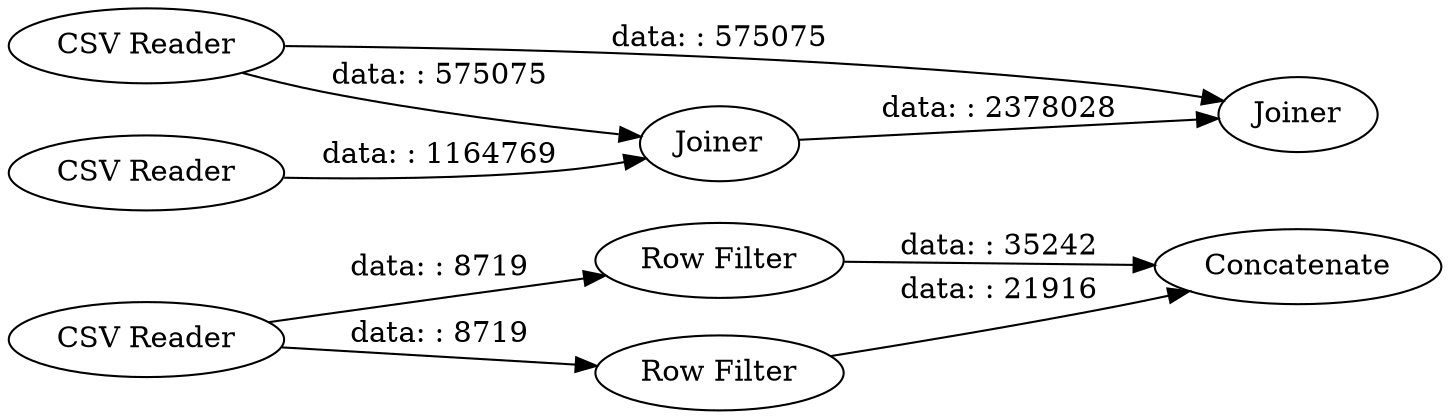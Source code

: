 digraph {
	"-300941911082952610_2" [label="CSV Reader"]
	"-300941911082952610_7" [label="Row Filter"]
	"-300941911082952610_9" [label=Concatenate]
	"-300941911082952610_5" [label=Joiner]
	"-300941911082952610_6" [label=Joiner]
	"-300941911082952610_4" [label="CSV Reader"]
	"-300941911082952610_8" [label="Row Filter"]
	"-300941911082952610_3" [label="CSV Reader"]
	"-300941911082952610_3" -> "-300941911082952610_6" [label="data: : 575075"]
	"-300941911082952610_4" -> "-300941911082952610_5" [label="data: : 1164769"]
	"-300941911082952610_3" -> "-300941911082952610_5" [label="data: : 575075"]
	"-300941911082952610_5" -> "-300941911082952610_6" [label="data: : 2378028"]
	"-300941911082952610_7" -> "-300941911082952610_9" [label="data: : 35242"]
	"-300941911082952610_2" -> "-300941911082952610_7" [label="data: : 8719"]
	"-300941911082952610_2" -> "-300941911082952610_8" [label="data: : 8719"]
	"-300941911082952610_8" -> "-300941911082952610_9" [label="data: : 21916"]
	rankdir=LR
}
